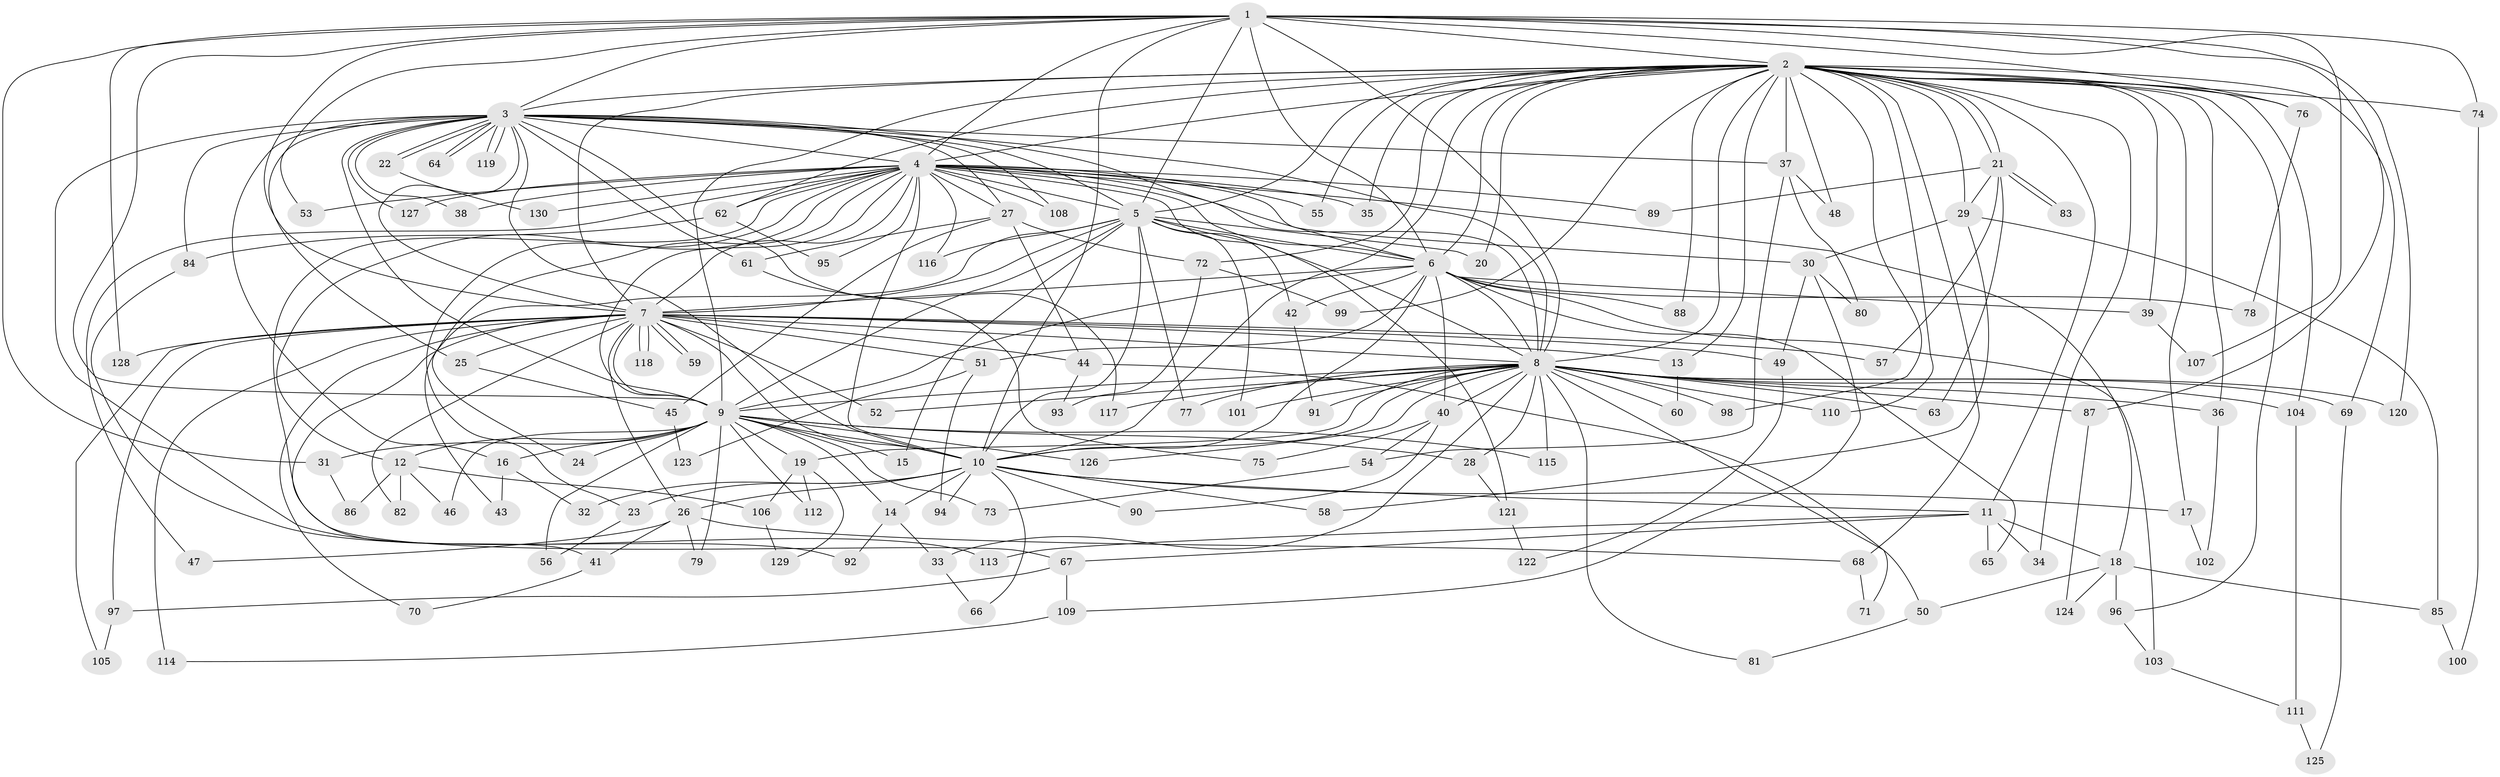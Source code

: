 // Generated by graph-tools (version 1.1) at 2025/13/03/09/25 04:13:57]
// undirected, 130 vertices, 285 edges
graph export_dot {
graph [start="1"]
  node [color=gray90,style=filled];
  1;
  2;
  3;
  4;
  5;
  6;
  7;
  8;
  9;
  10;
  11;
  12;
  13;
  14;
  15;
  16;
  17;
  18;
  19;
  20;
  21;
  22;
  23;
  24;
  25;
  26;
  27;
  28;
  29;
  30;
  31;
  32;
  33;
  34;
  35;
  36;
  37;
  38;
  39;
  40;
  41;
  42;
  43;
  44;
  45;
  46;
  47;
  48;
  49;
  50;
  51;
  52;
  53;
  54;
  55;
  56;
  57;
  58;
  59;
  60;
  61;
  62;
  63;
  64;
  65;
  66;
  67;
  68;
  69;
  70;
  71;
  72;
  73;
  74;
  75;
  76;
  77;
  78;
  79;
  80;
  81;
  82;
  83;
  84;
  85;
  86;
  87;
  88;
  89;
  90;
  91;
  92;
  93;
  94;
  95;
  96;
  97;
  98;
  99;
  100;
  101;
  102;
  103;
  104;
  105;
  106;
  107;
  108;
  109;
  110;
  111;
  112;
  113;
  114;
  115;
  116;
  117;
  118;
  119;
  120;
  121;
  122;
  123;
  124;
  125;
  126;
  127;
  128;
  129;
  130;
  1 -- 2;
  1 -- 3;
  1 -- 4;
  1 -- 5;
  1 -- 6;
  1 -- 7;
  1 -- 8;
  1 -- 9;
  1 -- 10;
  1 -- 31;
  1 -- 53;
  1 -- 74;
  1 -- 76;
  1 -- 87;
  1 -- 107;
  1 -- 120;
  1 -- 128;
  2 -- 3;
  2 -- 4;
  2 -- 5;
  2 -- 6;
  2 -- 7;
  2 -- 8;
  2 -- 9;
  2 -- 10;
  2 -- 11;
  2 -- 13;
  2 -- 17;
  2 -- 20;
  2 -- 21;
  2 -- 21;
  2 -- 29;
  2 -- 34;
  2 -- 35;
  2 -- 36;
  2 -- 37;
  2 -- 39;
  2 -- 48;
  2 -- 55;
  2 -- 62;
  2 -- 68;
  2 -- 69;
  2 -- 72;
  2 -- 74;
  2 -- 76;
  2 -- 88;
  2 -- 96;
  2 -- 98;
  2 -- 99;
  2 -- 104;
  2 -- 110;
  3 -- 4;
  3 -- 5;
  3 -- 6;
  3 -- 7;
  3 -- 8;
  3 -- 9;
  3 -- 10;
  3 -- 16;
  3 -- 22;
  3 -- 22;
  3 -- 25;
  3 -- 27;
  3 -- 37;
  3 -- 38;
  3 -- 61;
  3 -- 64;
  3 -- 64;
  3 -- 84;
  3 -- 108;
  3 -- 113;
  3 -- 117;
  3 -- 119;
  3 -- 119;
  3 -- 127;
  4 -- 5;
  4 -- 6;
  4 -- 7;
  4 -- 8;
  4 -- 9;
  4 -- 10;
  4 -- 12;
  4 -- 18;
  4 -- 23;
  4 -- 24;
  4 -- 27;
  4 -- 30;
  4 -- 35;
  4 -- 38;
  4 -- 47;
  4 -- 53;
  4 -- 55;
  4 -- 62;
  4 -- 67;
  4 -- 89;
  4 -- 95;
  4 -- 108;
  4 -- 116;
  4 -- 121;
  4 -- 127;
  4 -- 130;
  5 -- 6;
  5 -- 7;
  5 -- 8;
  5 -- 9;
  5 -- 10;
  5 -- 15;
  5 -- 20;
  5 -- 42;
  5 -- 43;
  5 -- 77;
  5 -- 101;
  5 -- 116;
  6 -- 7;
  6 -- 8;
  6 -- 9;
  6 -- 10;
  6 -- 39;
  6 -- 40;
  6 -- 42;
  6 -- 51;
  6 -- 65;
  6 -- 78;
  6 -- 88;
  6 -- 103;
  7 -- 8;
  7 -- 9;
  7 -- 10;
  7 -- 13;
  7 -- 25;
  7 -- 26;
  7 -- 41;
  7 -- 44;
  7 -- 49;
  7 -- 51;
  7 -- 52;
  7 -- 57;
  7 -- 59;
  7 -- 59;
  7 -- 70;
  7 -- 82;
  7 -- 97;
  7 -- 105;
  7 -- 114;
  7 -- 118;
  7 -- 118;
  7 -- 128;
  8 -- 9;
  8 -- 10;
  8 -- 19;
  8 -- 28;
  8 -- 33;
  8 -- 36;
  8 -- 40;
  8 -- 52;
  8 -- 60;
  8 -- 63;
  8 -- 69;
  8 -- 71;
  8 -- 77;
  8 -- 81;
  8 -- 87;
  8 -- 91;
  8 -- 98;
  8 -- 101;
  8 -- 104;
  8 -- 110;
  8 -- 115;
  8 -- 117;
  8 -- 120;
  8 -- 126;
  9 -- 10;
  9 -- 12;
  9 -- 14;
  9 -- 15;
  9 -- 16;
  9 -- 19;
  9 -- 24;
  9 -- 28;
  9 -- 31;
  9 -- 46;
  9 -- 56;
  9 -- 73;
  9 -- 79;
  9 -- 112;
  9 -- 115;
  9 -- 126;
  10 -- 11;
  10 -- 14;
  10 -- 17;
  10 -- 23;
  10 -- 26;
  10 -- 32;
  10 -- 58;
  10 -- 66;
  10 -- 90;
  10 -- 94;
  11 -- 18;
  11 -- 34;
  11 -- 65;
  11 -- 67;
  11 -- 113;
  12 -- 46;
  12 -- 82;
  12 -- 86;
  12 -- 106;
  13 -- 60;
  14 -- 33;
  14 -- 92;
  16 -- 32;
  16 -- 43;
  17 -- 102;
  18 -- 50;
  18 -- 85;
  18 -- 96;
  18 -- 124;
  19 -- 106;
  19 -- 112;
  19 -- 129;
  21 -- 29;
  21 -- 57;
  21 -- 63;
  21 -- 83;
  21 -- 83;
  21 -- 89;
  22 -- 130;
  23 -- 56;
  25 -- 45;
  26 -- 41;
  26 -- 47;
  26 -- 68;
  26 -- 79;
  27 -- 44;
  27 -- 45;
  27 -- 61;
  27 -- 72;
  28 -- 121;
  29 -- 30;
  29 -- 58;
  29 -- 85;
  30 -- 49;
  30 -- 80;
  30 -- 109;
  31 -- 86;
  33 -- 66;
  36 -- 102;
  37 -- 48;
  37 -- 54;
  37 -- 80;
  39 -- 107;
  40 -- 54;
  40 -- 75;
  40 -- 90;
  41 -- 70;
  42 -- 91;
  44 -- 50;
  44 -- 93;
  45 -- 123;
  49 -- 122;
  50 -- 81;
  51 -- 94;
  51 -- 123;
  54 -- 73;
  61 -- 75;
  62 -- 84;
  62 -- 95;
  67 -- 97;
  67 -- 109;
  68 -- 71;
  69 -- 125;
  72 -- 93;
  72 -- 99;
  74 -- 100;
  76 -- 78;
  84 -- 92;
  85 -- 100;
  87 -- 124;
  96 -- 103;
  97 -- 105;
  103 -- 111;
  104 -- 111;
  106 -- 129;
  109 -- 114;
  111 -- 125;
  121 -- 122;
}
